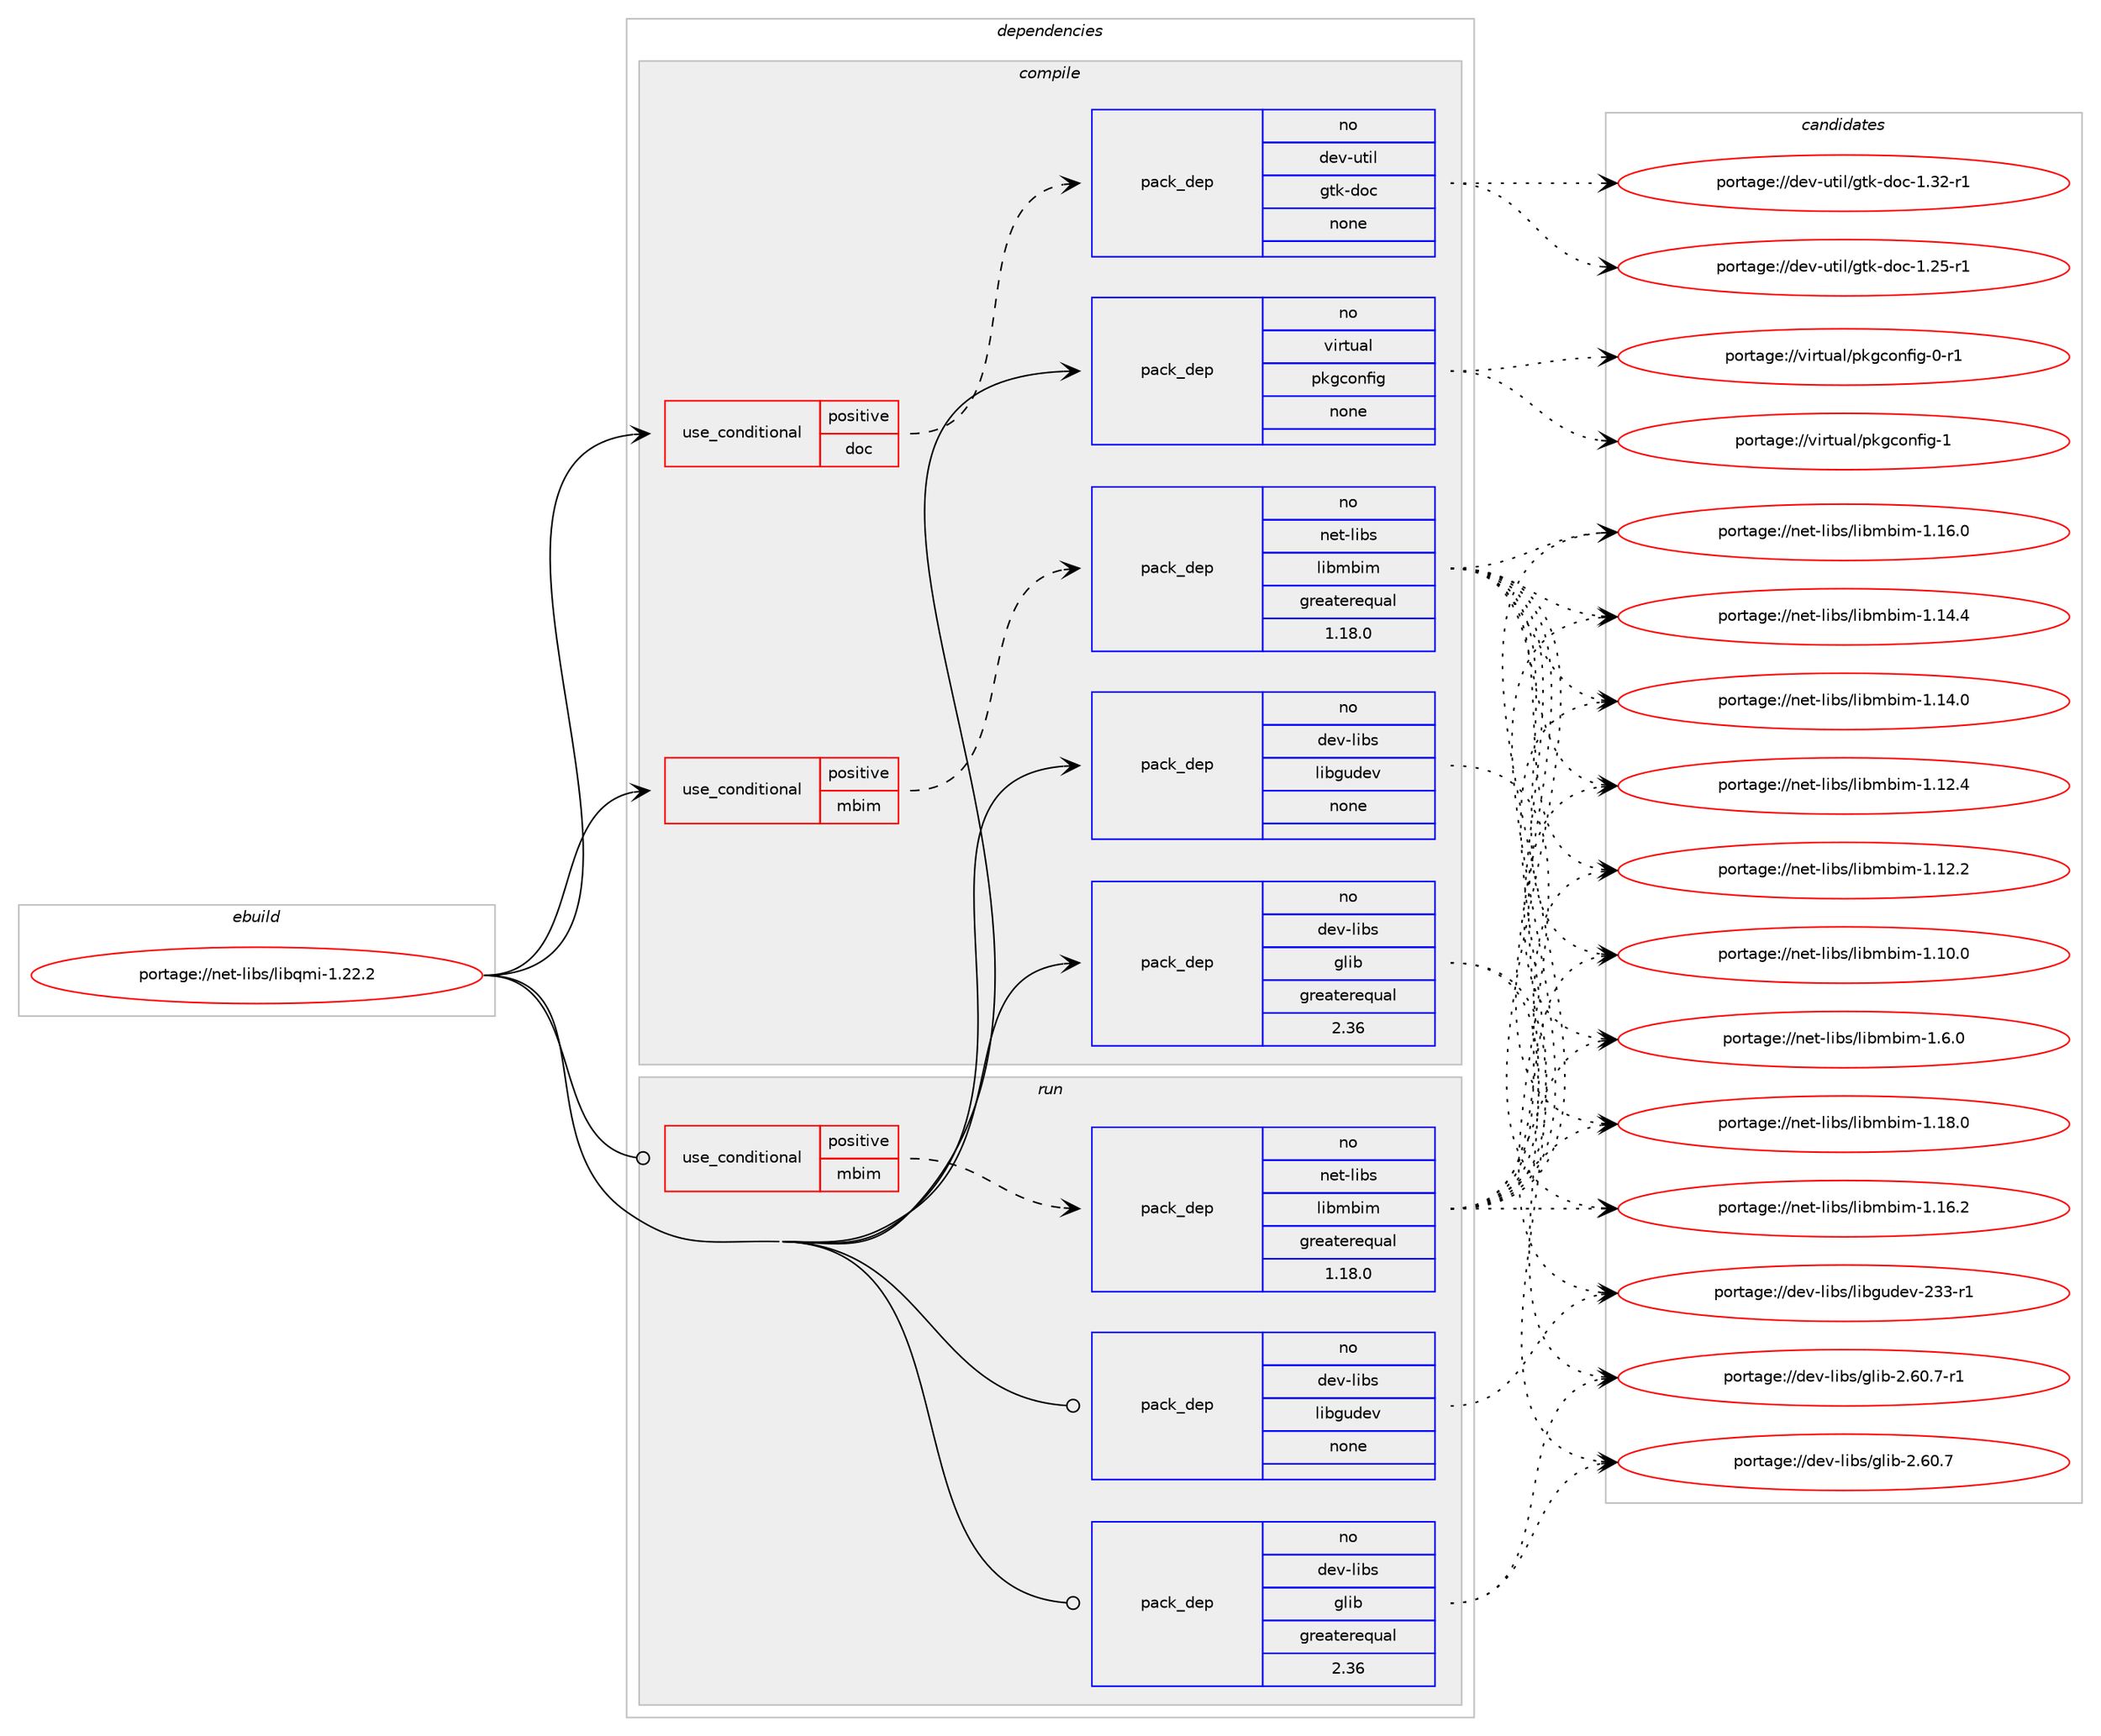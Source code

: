 digraph prolog {

# *************
# Graph options
# *************

newrank=true;
concentrate=true;
compound=true;
graph [rankdir=LR,fontname=Helvetica,fontsize=10,ranksep=1.5];#, ranksep=2.5, nodesep=0.2];
edge  [arrowhead=vee];
node  [fontname=Helvetica,fontsize=10];

# **********
# The ebuild
# **********

subgraph cluster_leftcol {
color=gray;
rank=same;
label=<<i>ebuild</i>>;
id [label="portage://net-libs/libqmi-1.22.2", color=red, width=4, href="../net-libs/libqmi-1.22.2.svg"];
}

# ****************
# The dependencies
# ****************

subgraph cluster_midcol {
color=gray;
label=<<i>dependencies</i>>;
subgraph cluster_compile {
fillcolor="#eeeeee";
style=filled;
label=<<i>compile</i>>;
subgraph cond30191 {
dependency140572 [label=<<TABLE BORDER="0" CELLBORDER="1" CELLSPACING="0" CELLPADDING="4"><TR><TD ROWSPAN="3" CELLPADDING="10">use_conditional</TD></TR><TR><TD>positive</TD></TR><TR><TD>doc</TD></TR></TABLE>>, shape=none, color=red];
subgraph pack108088 {
dependency140573 [label=<<TABLE BORDER="0" CELLBORDER="1" CELLSPACING="0" CELLPADDING="4" WIDTH="220"><TR><TD ROWSPAN="6" CELLPADDING="30">pack_dep</TD></TR><TR><TD WIDTH="110">no</TD></TR><TR><TD>dev-util</TD></TR><TR><TD>gtk-doc</TD></TR><TR><TD>none</TD></TR><TR><TD></TD></TR></TABLE>>, shape=none, color=blue];
}
dependency140572:e -> dependency140573:w [weight=20,style="dashed",arrowhead="vee"];
}
id:e -> dependency140572:w [weight=20,style="solid",arrowhead="vee"];
subgraph cond30192 {
dependency140574 [label=<<TABLE BORDER="0" CELLBORDER="1" CELLSPACING="0" CELLPADDING="4"><TR><TD ROWSPAN="3" CELLPADDING="10">use_conditional</TD></TR><TR><TD>positive</TD></TR><TR><TD>mbim</TD></TR></TABLE>>, shape=none, color=red];
subgraph pack108089 {
dependency140575 [label=<<TABLE BORDER="0" CELLBORDER="1" CELLSPACING="0" CELLPADDING="4" WIDTH="220"><TR><TD ROWSPAN="6" CELLPADDING="30">pack_dep</TD></TR><TR><TD WIDTH="110">no</TD></TR><TR><TD>net-libs</TD></TR><TR><TD>libmbim</TD></TR><TR><TD>greaterequal</TD></TR><TR><TD>1.18.0</TD></TR></TABLE>>, shape=none, color=blue];
}
dependency140574:e -> dependency140575:w [weight=20,style="dashed",arrowhead="vee"];
}
id:e -> dependency140574:w [weight=20,style="solid",arrowhead="vee"];
subgraph pack108090 {
dependency140576 [label=<<TABLE BORDER="0" CELLBORDER="1" CELLSPACING="0" CELLPADDING="4" WIDTH="220"><TR><TD ROWSPAN="6" CELLPADDING="30">pack_dep</TD></TR><TR><TD WIDTH="110">no</TD></TR><TR><TD>dev-libs</TD></TR><TR><TD>glib</TD></TR><TR><TD>greaterequal</TD></TR><TR><TD>2.36</TD></TR></TABLE>>, shape=none, color=blue];
}
id:e -> dependency140576:w [weight=20,style="solid",arrowhead="vee"];
subgraph pack108091 {
dependency140577 [label=<<TABLE BORDER="0" CELLBORDER="1" CELLSPACING="0" CELLPADDING="4" WIDTH="220"><TR><TD ROWSPAN="6" CELLPADDING="30">pack_dep</TD></TR><TR><TD WIDTH="110">no</TD></TR><TR><TD>dev-libs</TD></TR><TR><TD>libgudev</TD></TR><TR><TD>none</TD></TR><TR><TD></TD></TR></TABLE>>, shape=none, color=blue];
}
id:e -> dependency140577:w [weight=20,style="solid",arrowhead="vee"];
subgraph pack108092 {
dependency140578 [label=<<TABLE BORDER="0" CELLBORDER="1" CELLSPACING="0" CELLPADDING="4" WIDTH="220"><TR><TD ROWSPAN="6" CELLPADDING="30">pack_dep</TD></TR><TR><TD WIDTH="110">no</TD></TR><TR><TD>virtual</TD></TR><TR><TD>pkgconfig</TD></TR><TR><TD>none</TD></TR><TR><TD></TD></TR></TABLE>>, shape=none, color=blue];
}
id:e -> dependency140578:w [weight=20,style="solid",arrowhead="vee"];
}
subgraph cluster_compileandrun {
fillcolor="#eeeeee";
style=filled;
label=<<i>compile and run</i>>;
}
subgraph cluster_run {
fillcolor="#eeeeee";
style=filled;
label=<<i>run</i>>;
subgraph cond30193 {
dependency140579 [label=<<TABLE BORDER="0" CELLBORDER="1" CELLSPACING="0" CELLPADDING="4"><TR><TD ROWSPAN="3" CELLPADDING="10">use_conditional</TD></TR><TR><TD>positive</TD></TR><TR><TD>mbim</TD></TR></TABLE>>, shape=none, color=red];
subgraph pack108093 {
dependency140580 [label=<<TABLE BORDER="0" CELLBORDER="1" CELLSPACING="0" CELLPADDING="4" WIDTH="220"><TR><TD ROWSPAN="6" CELLPADDING="30">pack_dep</TD></TR><TR><TD WIDTH="110">no</TD></TR><TR><TD>net-libs</TD></TR><TR><TD>libmbim</TD></TR><TR><TD>greaterequal</TD></TR><TR><TD>1.18.0</TD></TR></TABLE>>, shape=none, color=blue];
}
dependency140579:e -> dependency140580:w [weight=20,style="dashed",arrowhead="vee"];
}
id:e -> dependency140579:w [weight=20,style="solid",arrowhead="odot"];
subgraph pack108094 {
dependency140581 [label=<<TABLE BORDER="0" CELLBORDER="1" CELLSPACING="0" CELLPADDING="4" WIDTH="220"><TR><TD ROWSPAN="6" CELLPADDING="30">pack_dep</TD></TR><TR><TD WIDTH="110">no</TD></TR><TR><TD>dev-libs</TD></TR><TR><TD>glib</TD></TR><TR><TD>greaterequal</TD></TR><TR><TD>2.36</TD></TR></TABLE>>, shape=none, color=blue];
}
id:e -> dependency140581:w [weight=20,style="solid",arrowhead="odot"];
subgraph pack108095 {
dependency140582 [label=<<TABLE BORDER="0" CELLBORDER="1" CELLSPACING="0" CELLPADDING="4" WIDTH="220"><TR><TD ROWSPAN="6" CELLPADDING="30">pack_dep</TD></TR><TR><TD WIDTH="110">no</TD></TR><TR><TD>dev-libs</TD></TR><TR><TD>libgudev</TD></TR><TR><TD>none</TD></TR><TR><TD></TD></TR></TABLE>>, shape=none, color=blue];
}
id:e -> dependency140582:w [weight=20,style="solid",arrowhead="odot"];
}
}

# **************
# The candidates
# **************

subgraph cluster_choices {
rank=same;
color=gray;
label=<<i>candidates</i>>;

subgraph choice108088 {
color=black;
nodesep=1;
choice1001011184511711610510847103116107451001119945494651504511449 [label="portage://dev-util/gtk-doc-1.32-r1", color=red, width=4,href="../dev-util/gtk-doc-1.32-r1.svg"];
choice1001011184511711610510847103116107451001119945494650534511449 [label="portage://dev-util/gtk-doc-1.25-r1", color=red, width=4,href="../dev-util/gtk-doc-1.25-r1.svg"];
dependency140573:e -> choice1001011184511711610510847103116107451001119945494651504511449:w [style=dotted,weight="100"];
dependency140573:e -> choice1001011184511711610510847103116107451001119945494650534511449:w [style=dotted,weight="100"];
}
subgraph choice108089 {
color=black;
nodesep=1;
choice1101011164510810598115471081059810998105109454946544648 [label="portage://net-libs/libmbim-1.6.0", color=red, width=4,href="../net-libs/libmbim-1.6.0.svg"];
choice110101116451081059811547108105981099810510945494649564648 [label="portage://net-libs/libmbim-1.18.0", color=red, width=4,href="../net-libs/libmbim-1.18.0.svg"];
choice110101116451081059811547108105981099810510945494649544650 [label="portage://net-libs/libmbim-1.16.2", color=red, width=4,href="../net-libs/libmbim-1.16.2.svg"];
choice110101116451081059811547108105981099810510945494649544648 [label="portage://net-libs/libmbim-1.16.0", color=red, width=4,href="../net-libs/libmbim-1.16.0.svg"];
choice110101116451081059811547108105981099810510945494649524652 [label="portage://net-libs/libmbim-1.14.4", color=red, width=4,href="../net-libs/libmbim-1.14.4.svg"];
choice110101116451081059811547108105981099810510945494649524648 [label="portage://net-libs/libmbim-1.14.0", color=red, width=4,href="../net-libs/libmbim-1.14.0.svg"];
choice110101116451081059811547108105981099810510945494649504652 [label="portage://net-libs/libmbim-1.12.4", color=red, width=4,href="../net-libs/libmbim-1.12.4.svg"];
choice110101116451081059811547108105981099810510945494649504650 [label="portage://net-libs/libmbim-1.12.2", color=red, width=4,href="../net-libs/libmbim-1.12.2.svg"];
choice110101116451081059811547108105981099810510945494649484648 [label="portage://net-libs/libmbim-1.10.0", color=red, width=4,href="../net-libs/libmbim-1.10.0.svg"];
dependency140575:e -> choice1101011164510810598115471081059810998105109454946544648:w [style=dotted,weight="100"];
dependency140575:e -> choice110101116451081059811547108105981099810510945494649564648:w [style=dotted,weight="100"];
dependency140575:e -> choice110101116451081059811547108105981099810510945494649544650:w [style=dotted,weight="100"];
dependency140575:e -> choice110101116451081059811547108105981099810510945494649544648:w [style=dotted,weight="100"];
dependency140575:e -> choice110101116451081059811547108105981099810510945494649524652:w [style=dotted,weight="100"];
dependency140575:e -> choice110101116451081059811547108105981099810510945494649524648:w [style=dotted,weight="100"];
dependency140575:e -> choice110101116451081059811547108105981099810510945494649504652:w [style=dotted,weight="100"];
dependency140575:e -> choice110101116451081059811547108105981099810510945494649504650:w [style=dotted,weight="100"];
dependency140575:e -> choice110101116451081059811547108105981099810510945494649484648:w [style=dotted,weight="100"];
}
subgraph choice108090 {
color=black;
nodesep=1;
choice10010111845108105981154710310810598455046544846554511449 [label="portage://dev-libs/glib-2.60.7-r1", color=red, width=4,href="../dev-libs/glib-2.60.7-r1.svg"];
choice1001011184510810598115471031081059845504654484655 [label="portage://dev-libs/glib-2.60.7", color=red, width=4,href="../dev-libs/glib-2.60.7.svg"];
dependency140576:e -> choice10010111845108105981154710310810598455046544846554511449:w [style=dotted,weight="100"];
dependency140576:e -> choice1001011184510810598115471031081059845504654484655:w [style=dotted,weight="100"];
}
subgraph choice108091 {
color=black;
nodesep=1;
choice10010111845108105981154710810598103117100101118455051514511449 [label="portage://dev-libs/libgudev-233-r1", color=red, width=4,href="../dev-libs/libgudev-233-r1.svg"];
dependency140577:e -> choice10010111845108105981154710810598103117100101118455051514511449:w [style=dotted,weight="100"];
}
subgraph choice108092 {
color=black;
nodesep=1;
choice1181051141161179710847112107103991111101021051034549 [label="portage://virtual/pkgconfig-1", color=red, width=4,href="../virtual/pkgconfig-1.svg"];
choice11810511411611797108471121071039911111010210510345484511449 [label="portage://virtual/pkgconfig-0-r1", color=red, width=4,href="../virtual/pkgconfig-0-r1.svg"];
dependency140578:e -> choice1181051141161179710847112107103991111101021051034549:w [style=dotted,weight="100"];
dependency140578:e -> choice11810511411611797108471121071039911111010210510345484511449:w [style=dotted,weight="100"];
}
subgraph choice108093 {
color=black;
nodesep=1;
choice1101011164510810598115471081059810998105109454946544648 [label="portage://net-libs/libmbim-1.6.0", color=red, width=4,href="../net-libs/libmbim-1.6.0.svg"];
choice110101116451081059811547108105981099810510945494649564648 [label="portage://net-libs/libmbim-1.18.0", color=red, width=4,href="../net-libs/libmbim-1.18.0.svg"];
choice110101116451081059811547108105981099810510945494649544650 [label="portage://net-libs/libmbim-1.16.2", color=red, width=4,href="../net-libs/libmbim-1.16.2.svg"];
choice110101116451081059811547108105981099810510945494649544648 [label="portage://net-libs/libmbim-1.16.0", color=red, width=4,href="../net-libs/libmbim-1.16.0.svg"];
choice110101116451081059811547108105981099810510945494649524652 [label="portage://net-libs/libmbim-1.14.4", color=red, width=4,href="../net-libs/libmbim-1.14.4.svg"];
choice110101116451081059811547108105981099810510945494649524648 [label="portage://net-libs/libmbim-1.14.0", color=red, width=4,href="../net-libs/libmbim-1.14.0.svg"];
choice110101116451081059811547108105981099810510945494649504652 [label="portage://net-libs/libmbim-1.12.4", color=red, width=4,href="../net-libs/libmbim-1.12.4.svg"];
choice110101116451081059811547108105981099810510945494649504650 [label="portage://net-libs/libmbim-1.12.2", color=red, width=4,href="../net-libs/libmbim-1.12.2.svg"];
choice110101116451081059811547108105981099810510945494649484648 [label="portage://net-libs/libmbim-1.10.0", color=red, width=4,href="../net-libs/libmbim-1.10.0.svg"];
dependency140580:e -> choice1101011164510810598115471081059810998105109454946544648:w [style=dotted,weight="100"];
dependency140580:e -> choice110101116451081059811547108105981099810510945494649564648:w [style=dotted,weight="100"];
dependency140580:e -> choice110101116451081059811547108105981099810510945494649544650:w [style=dotted,weight="100"];
dependency140580:e -> choice110101116451081059811547108105981099810510945494649544648:w [style=dotted,weight="100"];
dependency140580:e -> choice110101116451081059811547108105981099810510945494649524652:w [style=dotted,weight="100"];
dependency140580:e -> choice110101116451081059811547108105981099810510945494649524648:w [style=dotted,weight="100"];
dependency140580:e -> choice110101116451081059811547108105981099810510945494649504652:w [style=dotted,weight="100"];
dependency140580:e -> choice110101116451081059811547108105981099810510945494649504650:w [style=dotted,weight="100"];
dependency140580:e -> choice110101116451081059811547108105981099810510945494649484648:w [style=dotted,weight="100"];
}
subgraph choice108094 {
color=black;
nodesep=1;
choice10010111845108105981154710310810598455046544846554511449 [label="portage://dev-libs/glib-2.60.7-r1", color=red, width=4,href="../dev-libs/glib-2.60.7-r1.svg"];
choice1001011184510810598115471031081059845504654484655 [label="portage://dev-libs/glib-2.60.7", color=red, width=4,href="../dev-libs/glib-2.60.7.svg"];
dependency140581:e -> choice10010111845108105981154710310810598455046544846554511449:w [style=dotted,weight="100"];
dependency140581:e -> choice1001011184510810598115471031081059845504654484655:w [style=dotted,weight="100"];
}
subgraph choice108095 {
color=black;
nodesep=1;
choice10010111845108105981154710810598103117100101118455051514511449 [label="portage://dev-libs/libgudev-233-r1", color=red, width=4,href="../dev-libs/libgudev-233-r1.svg"];
dependency140582:e -> choice10010111845108105981154710810598103117100101118455051514511449:w [style=dotted,weight="100"];
}
}

}
